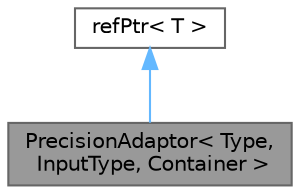 digraph "PrecisionAdaptor&lt; Type, InputType, Container &gt;"
{
 // LATEX_PDF_SIZE
  bgcolor="transparent";
  edge [fontname=Helvetica,fontsize=10,labelfontname=Helvetica,labelfontsize=10];
  node [fontname=Helvetica,fontsize=10,shape=box,height=0.2,width=0.4];
  Node1 [id="Node000001",label="PrecisionAdaptor\< Type,\l InputType, Container \>",height=0.2,width=0.4,color="gray40", fillcolor="grey60", style="filled", fontcolor="black",tooltip="Conversion adaptor for Field/List that either wrap the input as a reference, or creates a temporary p..."];
  Node2 -> Node1 [id="edge1_Node000001_Node000002",dir="back",color="steelblue1",style="solid",tooltip=" "];
  Node2 [id="Node000002",label="refPtr\< T \>",height=0.2,width=0.4,color="gray40", fillcolor="white", style="filled",URL="$classFoam_1_1refPtr.html",tooltip="A class for managing references or pointers (no reference counting)"];
}

